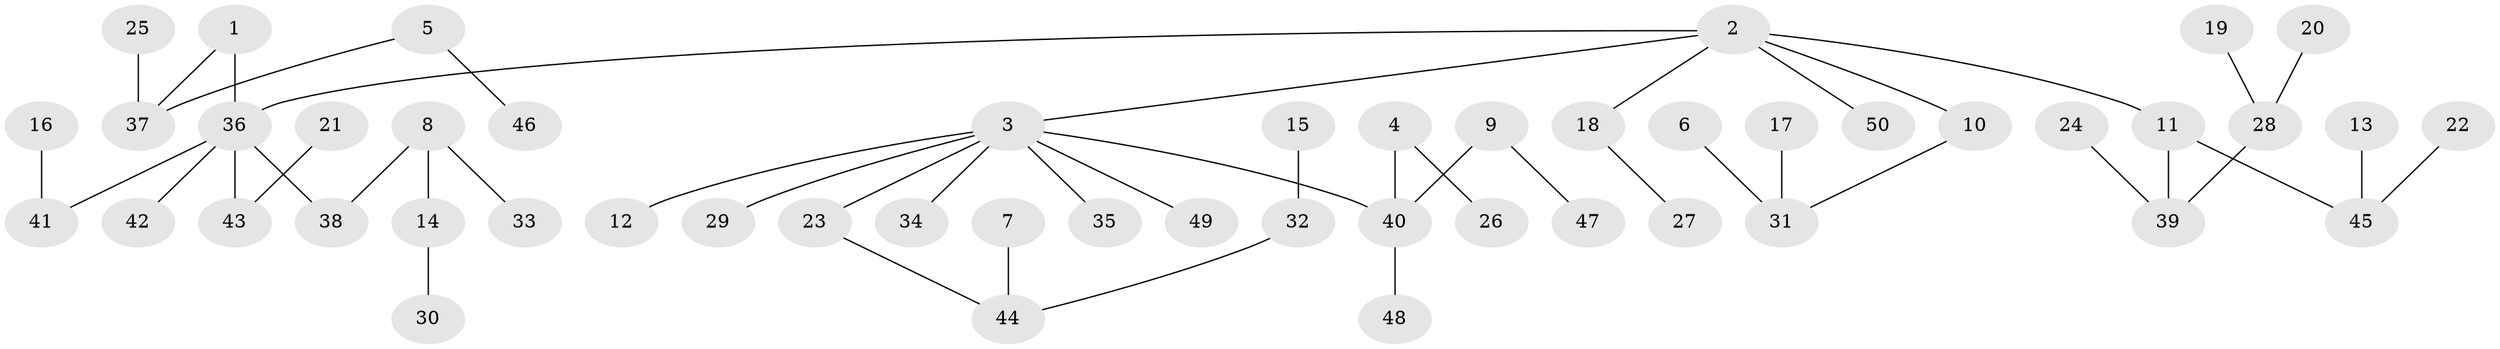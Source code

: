 // original degree distribution, {7: 0.010101010101010102, 2: 0.2222222222222222, 5: 0.030303030303030304, 3: 0.13131313131313133, 6: 0.020202020202020204, 4: 0.0707070707070707, 1: 0.5151515151515151}
// Generated by graph-tools (version 1.1) at 2025/37/03/04/25 23:37:16]
// undirected, 50 vertices, 49 edges
graph export_dot {
  node [color=gray90,style=filled];
  1;
  2;
  3;
  4;
  5;
  6;
  7;
  8;
  9;
  10;
  11;
  12;
  13;
  14;
  15;
  16;
  17;
  18;
  19;
  20;
  21;
  22;
  23;
  24;
  25;
  26;
  27;
  28;
  29;
  30;
  31;
  32;
  33;
  34;
  35;
  36;
  37;
  38;
  39;
  40;
  41;
  42;
  43;
  44;
  45;
  46;
  47;
  48;
  49;
  50;
  1 -- 36 [weight=1.0];
  1 -- 37 [weight=1.0];
  2 -- 3 [weight=1.0];
  2 -- 10 [weight=1.0];
  2 -- 11 [weight=1.0];
  2 -- 18 [weight=1.0];
  2 -- 36 [weight=1.0];
  2 -- 50 [weight=1.0];
  3 -- 12 [weight=1.0];
  3 -- 23 [weight=1.0];
  3 -- 29 [weight=1.0];
  3 -- 34 [weight=1.0];
  3 -- 35 [weight=1.0];
  3 -- 40 [weight=1.0];
  3 -- 49 [weight=1.0];
  4 -- 26 [weight=1.0];
  4 -- 40 [weight=1.0];
  5 -- 37 [weight=1.0];
  5 -- 46 [weight=1.0];
  6 -- 31 [weight=1.0];
  7 -- 44 [weight=1.0];
  8 -- 14 [weight=1.0];
  8 -- 33 [weight=1.0];
  8 -- 38 [weight=1.0];
  9 -- 40 [weight=1.0];
  9 -- 47 [weight=1.0];
  10 -- 31 [weight=1.0];
  11 -- 39 [weight=1.0];
  11 -- 45 [weight=1.0];
  13 -- 45 [weight=1.0];
  14 -- 30 [weight=1.0];
  15 -- 32 [weight=1.0];
  16 -- 41 [weight=1.0];
  17 -- 31 [weight=1.0];
  18 -- 27 [weight=1.0];
  19 -- 28 [weight=1.0];
  20 -- 28 [weight=1.0];
  21 -- 43 [weight=1.0];
  22 -- 45 [weight=1.0];
  23 -- 44 [weight=1.0];
  24 -- 39 [weight=1.0];
  25 -- 37 [weight=1.0];
  28 -- 39 [weight=1.0];
  32 -- 44 [weight=1.0];
  36 -- 38 [weight=1.0];
  36 -- 41 [weight=1.0];
  36 -- 42 [weight=1.0];
  36 -- 43 [weight=1.0];
  40 -- 48 [weight=1.0];
}
